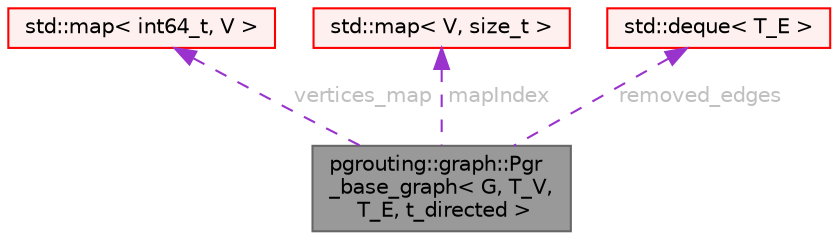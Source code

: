 digraph "pgrouting::graph::Pgr_base_graph&lt; G, T_V, T_E, t_directed &gt;"
{
 // LATEX_PDF_SIZE
  bgcolor="transparent";
  edge [fontname=Helvetica,fontsize=10,labelfontname=Helvetica,labelfontsize=10];
  node [fontname=Helvetica,fontsize=10,shape=box,height=0.2,width=0.4];
  Node1 [id="Node000001",label="pgrouting::graph::Pgr\l_base_graph\< G, T_V,\l T_E, t_directed \>",height=0.2,width=0.4,color="gray40", fillcolor="grey60", style="filled", fontcolor="black",tooltip=" "];
  Node2 -> Node1 [id="edge1_Node000001_Node000002",dir="back",color="darkorchid3",style="dashed",tooltip=" ",label=" vertices_map",fontcolor="grey" ];
  Node2 [id="Node000002",label="std::map\< int64_t, V \>",height=0.2,width=0.4,color="red", fillcolor="#FFF0F0", style="filled",tooltip=" "];
  Node6 -> Node1 [id="edge2_Node000001_Node000006",dir="back",color="darkorchid3",style="dashed",tooltip=" ",label=" mapIndex",fontcolor="grey" ];
  Node6 [id="Node000006",label="std::map\< V, size_t \>",height=0.2,width=0.4,color="red", fillcolor="#FFF0F0", style="filled",tooltip=" "];
  Node7 -> Node1 [id="edge3_Node000001_Node000007",dir="back",color="darkorchid3",style="dashed",tooltip=" ",label=" removed_edges",fontcolor="grey" ];
  Node7 [id="Node000007",label="std::deque\< T_E \>",height=0.2,width=0.4,color="red", fillcolor="#FFF0F0", style="filled",tooltip=" "];
}
